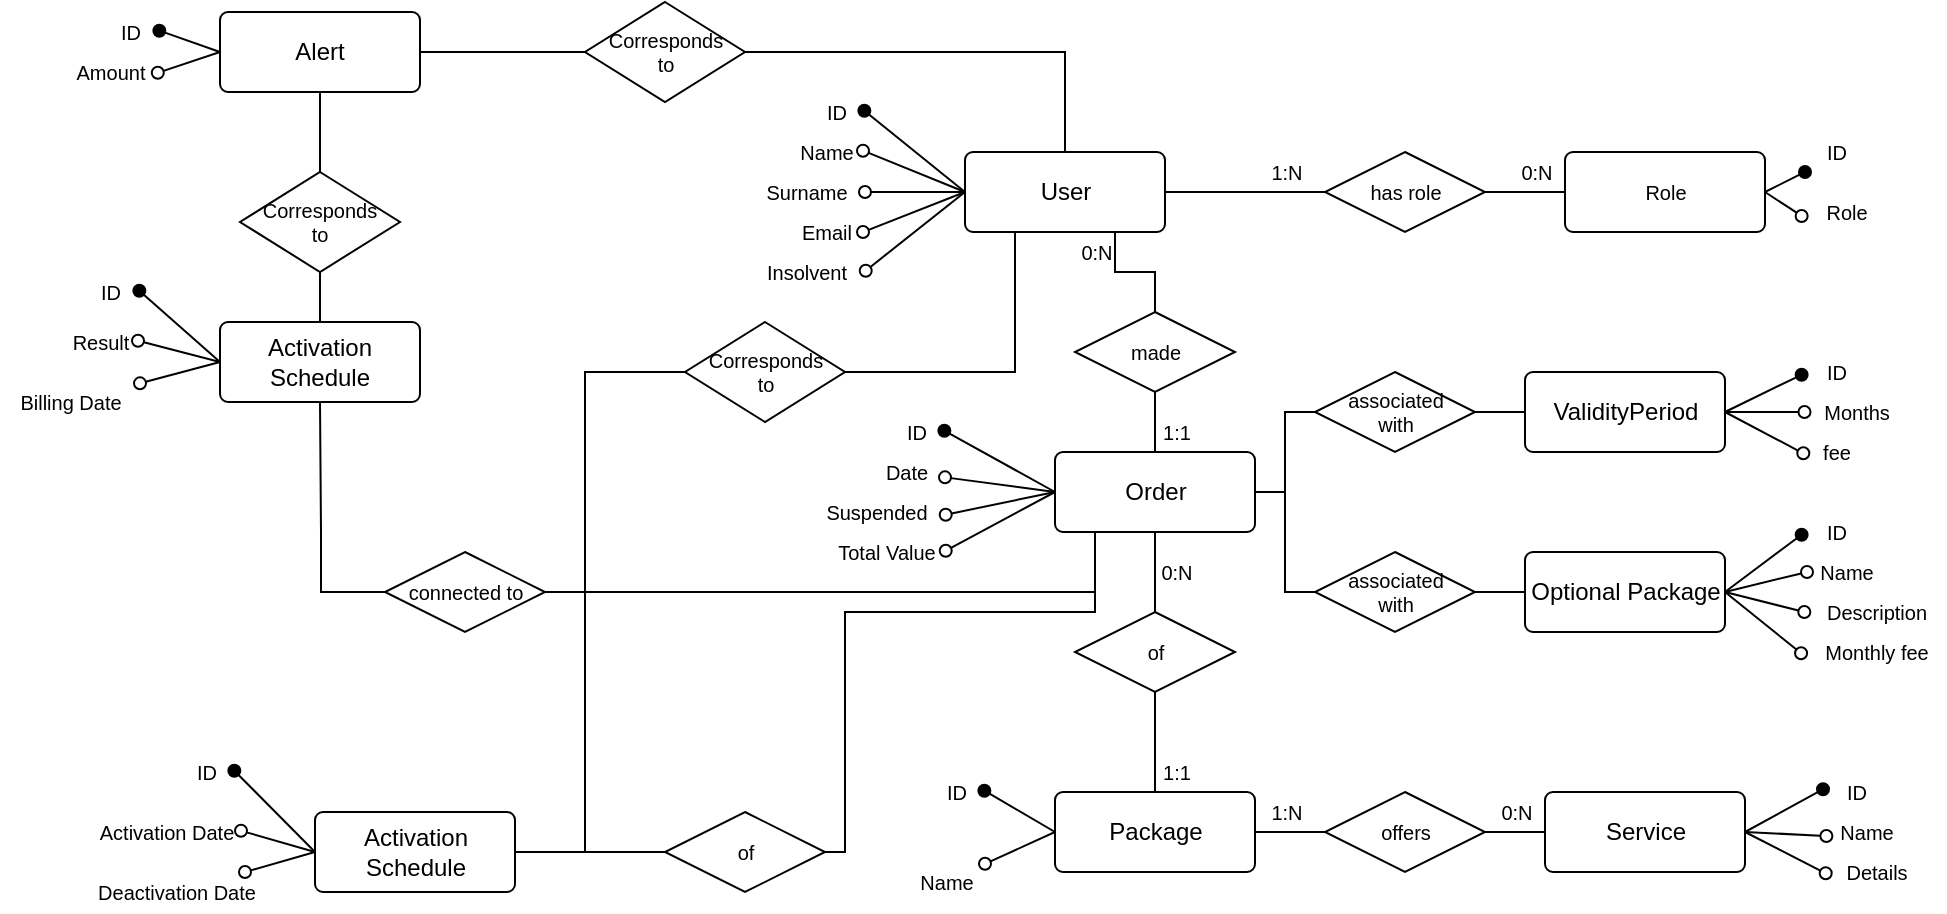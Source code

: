 <mxfile version="16.5.1" type="device"><diagram id="Q2hRgWdSu-kB3PGTrv5J" name="Page-1"><mxGraphModel dx="1106" dy="997" grid="1" gridSize="10" guides="1" tooltips="1" connect="1" arrows="1" fold="1" page="1" pageScale="1" pageWidth="100" pageHeight="100" math="0" shadow="0"><root><mxCell id="0"/><mxCell id="1" parent="0"/><mxCell id="yaVMN9tzCGUllP68RNq7-14" style="rounded=0;orthogonalLoop=1;jettySize=auto;html=1;exitX=0;exitY=0.5;exitDx=0;exitDy=0;endArrow=oval;endFill=1;entryX=0.989;entryY=0.467;entryDx=0;entryDy=0;entryPerimeter=0;" parent="1" source="yaVMN9tzCGUllP68RNq7-13" target="yaVMN9tzCGUllP68RNq7-16" edge="1"><mxGeometry relative="1" as="geometry"><mxPoint x="432.5" y="88" as="targetPoint"/></mxGeometry></mxCell><mxCell id="yaVMN9tzCGUllP68RNq7-15" style="edgeStyle=none;rounded=0;orthogonalLoop=1;jettySize=auto;html=1;exitX=0;exitY=0.5;exitDx=0;exitDy=0;endArrow=oval;endFill=0;entryX=0.975;entryY=0.467;entryDx=0;entryDy=0;entryPerimeter=0;" parent="1" source="yaVMN9tzCGUllP68RNq7-13" target="yaVMN9tzCGUllP68RNq7-18" edge="1"><mxGeometry relative="1" as="geometry"><mxPoint x="432.5" y="108" as="targetPoint"/></mxGeometry></mxCell><mxCell id="yaVMN9tzCGUllP68RNq7-23" style="edgeStyle=none;rounded=0;orthogonalLoop=1;jettySize=auto;html=1;exitX=0;exitY=0.5;exitDx=0;exitDy=0;fontSize=10;endArrow=oval;endFill=0;" parent="1" source="yaVMN9tzCGUllP68RNq7-13" target="yaVMN9tzCGUllP68RNq7-21" edge="1"><mxGeometry relative="1" as="geometry"/></mxCell><mxCell id="yaVMN9tzCGUllP68RNq7-26" style="edgeStyle=none;rounded=0;orthogonalLoop=1;jettySize=auto;html=1;exitX=0;exitY=0.5;exitDx=0;exitDy=0;entryX=0.975;entryY=0.5;entryDx=0;entryDy=0;entryPerimeter=0;fontSize=10;endArrow=oval;endFill=0;" parent="1" source="yaVMN9tzCGUllP68RNq7-13" target="yaVMN9tzCGUllP68RNq7-24" edge="1"><mxGeometry relative="1" as="geometry"/></mxCell><mxCell id="yaVMN9tzCGUllP68RNq7-30" style="edgeStyle=none;rounded=0;orthogonalLoop=1;jettySize=auto;html=1;exitX=0;exitY=0.5;exitDx=0;exitDy=0;entryX=1.006;entryY=0.467;entryDx=0;entryDy=0;entryPerimeter=0;fontSize=10;endArrow=oval;endFill=0;" parent="1" source="yaVMN9tzCGUllP68RNq7-13" target="yaVMN9tzCGUllP68RNq7-27" edge="1"><mxGeometry relative="1" as="geometry"/></mxCell><mxCell id="yaVMN9tzCGUllP68RNq7-13" value="User" style="rounded=1;arcSize=10;whiteSpace=wrap;html=1;align=center;" parent="1" vertex="1"><mxGeometry x="482.5" y="98" width="100" height="40" as="geometry"/></mxCell><mxCell id="yaVMN9tzCGUllP68RNq7-16" value="&lt;font style=&quot;font-size: 10px&quot;&gt;ID&lt;/font&gt;" style="text;html=1;align=center;verticalAlign=middle;resizable=0;points=[];autosize=1;strokeColor=none;fillColor=none;" parent="1" vertex="1"><mxGeometry x="402.5" y="68" width="30" height="20" as="geometry"/></mxCell><mxCell id="yaVMN9tzCGUllP68RNq7-18" value="Name" style="text;html=1;align=center;verticalAlign=middle;resizable=0;points=[];autosize=1;strokeColor=none;fillColor=none;fontSize=10;" parent="1" vertex="1"><mxGeometry x="392.5" y="88" width="40" height="20" as="geometry"/></mxCell><mxCell id="yaVMN9tzCGUllP68RNq7-21" value="Surname" style="text;html=1;align=center;verticalAlign=middle;resizable=0;points=[];autosize=1;strokeColor=none;fillColor=none;fontSize=10;" parent="1" vertex="1"><mxGeometry x="372.5" y="108" width="60" height="20" as="geometry"/></mxCell><mxCell id="yaVMN9tzCGUllP68RNq7-24" value="Email" style="text;html=1;align=center;verticalAlign=middle;resizable=0;points=[];autosize=1;strokeColor=none;fillColor=none;fontSize=10;" parent="1" vertex="1"><mxGeometry x="392.5" y="128" width="40" height="20" as="geometry"/></mxCell><mxCell id="yaVMN9tzCGUllP68RNq7-27" value="Insolvent" style="text;html=1;align=center;verticalAlign=middle;resizable=0;points=[];autosize=1;strokeColor=none;fillColor=none;fontSize=10;" parent="1" vertex="1"><mxGeometry x="372.5" y="148" width="60" height="20" as="geometry"/></mxCell><mxCell id="yaVMN9tzCGUllP68RNq7-37" style="edgeStyle=none;rounded=0;orthogonalLoop=1;jettySize=auto;html=1;exitX=1;exitY=0.5;exitDx=0;exitDy=0;entryX=0;entryY=1;entryDx=0;entryDy=0;entryPerimeter=0;fontSize=10;endArrow=oval;endFill=1;" parent="1" source="yaVMN9tzCGUllP68RNq7-31" target="yaVMN9tzCGUllP68RNq7-35" edge="1"><mxGeometry relative="1" as="geometry"/></mxCell><mxCell id="yaVMN9tzCGUllP68RNq7-38" style="edgeStyle=none;rounded=0;orthogonalLoop=1;jettySize=auto;html=1;exitX=1;exitY=0.5;exitDx=0;exitDy=0;entryX=-0.042;entryY=0.6;entryDx=0;entryDy=0;entryPerimeter=0;fontSize=10;endArrow=oval;endFill=0;" parent="1" source="yaVMN9tzCGUllP68RNq7-31" target="yaVMN9tzCGUllP68RNq7-36" edge="1"><mxGeometry relative="1" as="geometry"/></mxCell><mxCell id="yaVMN9tzCGUllP68RNq7-31" value="Role" style="rounded=1;arcSize=10;whiteSpace=wrap;html=1;align=center;fontSize=10;" parent="1" vertex="1"><mxGeometry x="782.5" y="98" width="100" height="40" as="geometry"/></mxCell><mxCell id="yaVMN9tzCGUllP68RNq7-33" style="edgeStyle=none;rounded=0;orthogonalLoop=1;jettySize=auto;html=1;exitX=0;exitY=0.5;exitDx=0;exitDy=0;entryX=1;entryY=0.5;entryDx=0;entryDy=0;fontSize=10;endArrow=none;endFill=0;" parent="1" source="yaVMN9tzCGUllP68RNq7-32" target="yaVMN9tzCGUllP68RNq7-13" edge="1"><mxGeometry relative="1" as="geometry"/></mxCell><mxCell id="yaVMN9tzCGUllP68RNq7-34" style="edgeStyle=none;rounded=0;orthogonalLoop=1;jettySize=auto;html=1;exitX=1;exitY=0.5;exitDx=0;exitDy=0;entryX=0;entryY=0.5;entryDx=0;entryDy=0;fontSize=10;endArrow=none;endFill=0;" parent="1" source="yaVMN9tzCGUllP68RNq7-32" target="yaVMN9tzCGUllP68RNq7-31" edge="1"><mxGeometry relative="1" as="geometry"/></mxCell><mxCell id="yaVMN9tzCGUllP68RNq7-32" value="has role" style="shape=rhombus;perimeter=rhombusPerimeter;whiteSpace=wrap;html=1;align=center;fontSize=10;" parent="1" vertex="1"><mxGeometry x="662.5" y="98" width="80" height="40" as="geometry"/></mxCell><mxCell id="yaVMN9tzCGUllP68RNq7-35" value="ID" style="text;html=1;align=center;verticalAlign=middle;resizable=0;points=[];autosize=1;strokeColor=none;fillColor=none;fontSize=10;" parent="1" vertex="1"><mxGeometry x="902.5" y="88" width="30" height="20" as="geometry"/></mxCell><mxCell id="yaVMN9tzCGUllP68RNq7-36" value="Role" style="text;html=1;align=center;verticalAlign=middle;resizable=0;points=[];autosize=1;strokeColor=none;fillColor=none;fontSize=10;" parent="1" vertex="1"><mxGeometry x="902.5" y="118" width="40" height="20" as="geometry"/></mxCell><mxCell id="yaVMN9tzCGUllP68RNq7-40" style="rounded=0;orthogonalLoop=1;jettySize=auto;html=1;exitX=0;exitY=0.5;exitDx=0;exitDy=0;endArrow=oval;endFill=1;entryX=0.989;entryY=0.467;entryDx=0;entryDy=0;entryPerimeter=0;" parent="1" source="yaVMN9tzCGUllP68RNq7-45" target="yaVMN9tzCGUllP68RNq7-46" edge="1"><mxGeometry relative="1" as="geometry"><mxPoint x="472.5" y="258" as="targetPoint"/></mxGeometry></mxCell><mxCell id="yaVMN9tzCGUllP68RNq7-42" style="edgeStyle=none;rounded=0;orthogonalLoop=1;jettySize=auto;html=1;exitX=0;exitY=0.5;exitDx=0;exitDy=0;fontSize=10;endArrow=oval;endFill=0;" parent="1" source="yaVMN9tzCGUllP68RNq7-45" target="yaVMN9tzCGUllP68RNq7-48" edge="1"><mxGeometry relative="1" as="geometry"/></mxCell><mxCell id="yaVMN9tzCGUllP68RNq7-43" style="edgeStyle=none;rounded=0;orthogonalLoop=1;jettySize=auto;html=1;exitX=0;exitY=0.5;exitDx=0;exitDy=0;entryX=1.005;entryY=0.567;entryDx=0;entryDy=0;entryPerimeter=0;fontSize=10;endArrow=oval;endFill=0;" parent="1" source="yaVMN9tzCGUllP68RNq7-45" target="yaVMN9tzCGUllP68RNq7-49" edge="1"><mxGeometry relative="1" as="geometry"/></mxCell><mxCell id="yaVMN9tzCGUllP68RNq7-44" style="edgeStyle=none;rounded=0;orthogonalLoop=1;jettySize=auto;html=1;exitX=0;exitY=0.5;exitDx=0;exitDy=0;entryX=1.006;entryY=0.467;entryDx=0;entryDy=0;entryPerimeter=0;fontSize=10;endArrow=oval;endFill=0;" parent="1" source="yaVMN9tzCGUllP68RNq7-45" target="yaVMN9tzCGUllP68RNq7-50" edge="1"><mxGeometry relative="1" as="geometry"/></mxCell><mxCell id="yaVMN9tzCGUllP68RNq7-118" style="edgeStyle=orthogonalEdgeStyle;rounded=0;orthogonalLoop=1;jettySize=auto;html=1;exitX=1;exitY=0.5;exitDx=0;exitDy=0;entryX=0;entryY=0.5;entryDx=0;entryDy=0;fontSize=10;endArrow=none;endFill=0;" parent="1" source="yaVMN9tzCGUllP68RNq7-45" target="yaVMN9tzCGUllP68RNq7-113" edge="1"><mxGeometry relative="1" as="geometry"><Array as="points"><mxPoint x="642.5" y="268"/><mxPoint x="642.5" y="318"/></Array></mxGeometry></mxCell><mxCell id="yaVMN9tzCGUllP68RNq7-45" value="Order" style="rounded=1;arcSize=10;whiteSpace=wrap;html=1;align=center;" parent="1" vertex="1"><mxGeometry x="527.5" y="248" width="100" height="40" as="geometry"/></mxCell><mxCell id="yaVMN9tzCGUllP68RNq7-46" value="&lt;font style=&quot;font-size: 10px&quot;&gt;ID&lt;/font&gt;" style="text;html=1;align=center;verticalAlign=middle;resizable=0;points=[];autosize=1;strokeColor=none;fillColor=none;" parent="1" vertex="1"><mxGeometry x="442.5" y="228" width="30" height="20" as="geometry"/></mxCell><mxCell id="yaVMN9tzCGUllP68RNq7-48" value="Date" style="text;html=1;align=center;verticalAlign=middle;resizable=0;points=[];autosize=1;strokeColor=none;fillColor=none;fontSize=10;" parent="1" vertex="1"><mxGeometry x="432.5" y="248" width="40" height="20" as="geometry"/></mxCell><mxCell id="yaVMN9tzCGUllP68RNq7-49" value="Suspended" style="text;html=1;align=center;verticalAlign=middle;resizable=0;points=[];autosize=1;strokeColor=none;fillColor=none;fontSize=10;" parent="1" vertex="1"><mxGeometry x="402.5" y="268" width="70" height="20" as="geometry"/></mxCell><mxCell id="yaVMN9tzCGUllP68RNq7-50" value="Total Value" style="text;html=1;align=center;verticalAlign=middle;resizable=0;points=[];autosize=1;strokeColor=none;fillColor=none;fontSize=10;" parent="1" vertex="1"><mxGeometry x="412.5" y="288" width="60" height="20" as="geometry"/></mxCell><mxCell id="yaVMN9tzCGUllP68RNq7-54" style="edgeStyle=orthogonalEdgeStyle;rounded=0;orthogonalLoop=1;jettySize=auto;html=1;exitX=0.5;exitY=0;exitDx=0;exitDy=0;entryX=0.75;entryY=1;entryDx=0;entryDy=0;fontSize=10;endArrow=none;endFill=0;" parent="1" source="yaVMN9tzCGUllP68RNq7-53" target="yaVMN9tzCGUllP68RNq7-13" edge="1"><mxGeometry relative="1" as="geometry"/></mxCell><mxCell id="yaVMN9tzCGUllP68RNq7-55" style="edgeStyle=none;rounded=0;orthogonalLoop=1;jettySize=auto;html=1;exitX=0.5;exitY=1;exitDx=0;exitDy=0;entryX=0.5;entryY=0;entryDx=0;entryDy=0;fontSize=10;endArrow=none;endFill=0;" parent="1" source="yaVMN9tzCGUllP68RNq7-53" target="yaVMN9tzCGUllP68RNq7-45" edge="1"><mxGeometry relative="1" as="geometry"/></mxCell><mxCell id="yaVMN9tzCGUllP68RNq7-53" value="made" style="shape=rhombus;perimeter=rhombusPerimeter;whiteSpace=wrap;html=1;align=center;fontSize=10;" parent="1" vertex="1"><mxGeometry x="537.5" y="178" width="80" height="40" as="geometry"/></mxCell><mxCell id="yaVMN9tzCGUllP68RNq7-56" value="0:N" style="text;html=1;align=center;verticalAlign=middle;resizable=0;points=[];autosize=1;strokeColor=none;fillColor=none;fontSize=10;" parent="1" vertex="1"><mxGeometry x="532.5" y="138" width="30" height="20" as="geometry"/></mxCell><mxCell id="yaVMN9tzCGUllP68RNq7-57" value="1:1" style="text;html=1;align=center;verticalAlign=middle;resizable=0;points=[];autosize=1;strokeColor=none;fillColor=none;fontSize=10;" parent="1" vertex="1"><mxGeometry x="572.5" y="228" width="30" height="20" as="geometry"/></mxCell><mxCell id="yaVMN9tzCGUllP68RNq7-58" value="1:N" style="text;html=1;align=center;verticalAlign=middle;resizable=0;points=[];autosize=1;strokeColor=none;fillColor=none;fontSize=10;" parent="1" vertex="1"><mxGeometry x="627.5" y="98" width="30" height="20" as="geometry"/></mxCell><mxCell id="yaVMN9tzCGUllP68RNq7-59" value="0:N" style="text;html=1;align=center;verticalAlign=middle;resizable=0;points=[];autosize=1;strokeColor=none;fillColor=none;fontSize=10;" parent="1" vertex="1"><mxGeometry x="752.5" y="98" width="30" height="20" as="geometry"/></mxCell><mxCell id="yaVMN9tzCGUllP68RNq7-60" style="rounded=0;orthogonalLoop=1;jettySize=auto;html=1;exitX=0;exitY=0.5;exitDx=0;exitDy=0;endArrow=oval;endFill=1;entryX=0.989;entryY=0.467;entryDx=0;entryDy=0;entryPerimeter=0;" parent="1" source="yaVMN9tzCGUllP68RNq7-64" target="yaVMN9tzCGUllP68RNq7-65" edge="1"><mxGeometry relative="1" as="geometry"><mxPoint x="472.5" y="378" as="targetPoint"/></mxGeometry></mxCell><mxCell id="yaVMN9tzCGUllP68RNq7-61" style="edgeStyle=none;rounded=0;orthogonalLoop=1;jettySize=auto;html=1;exitX=0;exitY=0.5;exitDx=0;exitDy=0;fontSize=10;endArrow=oval;endFill=0;" parent="1" source="yaVMN9tzCGUllP68RNq7-64" target="yaVMN9tzCGUllP68RNq7-66" edge="1"><mxGeometry relative="1" as="geometry"/></mxCell><mxCell id="yaVMN9tzCGUllP68RNq7-64" value="Package" style="rounded=1;arcSize=10;whiteSpace=wrap;html=1;align=center;" parent="1" vertex="1"><mxGeometry x="527.5" y="418" width="100" height="40" as="geometry"/></mxCell><mxCell id="yaVMN9tzCGUllP68RNq7-65" value="&lt;font style=&quot;font-size: 10px&quot;&gt;ID&lt;/font&gt;" style="text;html=1;align=center;verticalAlign=middle;resizable=0;points=[];autosize=1;strokeColor=none;fillColor=none;" parent="1" vertex="1"><mxGeometry x="462.5" y="408" width="30" height="20" as="geometry"/></mxCell><mxCell id="yaVMN9tzCGUllP68RNq7-66" value="Name" style="text;html=1;align=center;verticalAlign=middle;resizable=0;points=[];autosize=1;strokeColor=none;fillColor=none;fontSize=10;" parent="1" vertex="1"><mxGeometry x="452.5" y="453" width="40" height="20" as="geometry"/></mxCell><mxCell id="yaVMN9tzCGUllP68RNq7-69" value="1:1" style="text;html=1;align=center;verticalAlign=middle;resizable=0;points=[];autosize=1;strokeColor=none;fillColor=none;fontSize=10;" parent="1" vertex="1"><mxGeometry x="572.5" y="398" width="30" height="20" as="geometry"/></mxCell><mxCell id="yaVMN9tzCGUllP68RNq7-71" style="edgeStyle=none;rounded=0;orthogonalLoop=1;jettySize=auto;html=1;exitX=0.5;exitY=1;exitDx=0;exitDy=0;entryX=0.5;entryY=0;entryDx=0;entryDy=0;fontSize=10;endArrow=none;endFill=0;" parent="1" source="yaVMN9tzCGUllP68RNq7-70" target="yaVMN9tzCGUllP68RNq7-64" edge="1"><mxGeometry relative="1" as="geometry"/></mxCell><mxCell id="yaVMN9tzCGUllP68RNq7-72" style="edgeStyle=none;rounded=0;orthogonalLoop=1;jettySize=auto;html=1;exitX=0.5;exitY=0;exitDx=0;exitDy=0;entryX=0.5;entryY=1;entryDx=0;entryDy=0;fontSize=10;endArrow=none;endFill=0;" parent="1" source="yaVMN9tzCGUllP68RNq7-70" target="yaVMN9tzCGUllP68RNq7-45" edge="1"><mxGeometry relative="1" as="geometry"/></mxCell><mxCell id="yaVMN9tzCGUllP68RNq7-70" value="of" style="shape=rhombus;perimeter=rhombusPerimeter;whiteSpace=wrap;html=1;align=center;fontSize=10;" parent="1" vertex="1"><mxGeometry x="537.5" y="328" width="80" height="40" as="geometry"/></mxCell><mxCell id="yaVMN9tzCGUllP68RNq7-73" value="0:N" style="text;html=1;align=center;verticalAlign=middle;resizable=0;points=[];autosize=1;strokeColor=none;fillColor=none;fontSize=10;" parent="1" vertex="1"><mxGeometry x="572.5" y="298" width="30" height="20" as="geometry"/></mxCell><mxCell id="yaVMN9tzCGUllP68RNq7-84" style="edgeStyle=none;rounded=0;orthogonalLoop=1;jettySize=auto;html=1;exitX=1;exitY=0.5;exitDx=0;exitDy=0;entryX=-0.033;entryY=0.433;entryDx=0;entryDy=0;entryPerimeter=0;fontSize=10;endArrow=oval;endFill=1;" parent="1" source="yaVMN9tzCGUllP68RNq7-76" target="yaVMN9tzCGUllP68RNq7-77" edge="1"><mxGeometry relative="1" as="geometry"/></mxCell><mxCell id="yaVMN9tzCGUllP68RNq7-85" style="edgeStyle=none;rounded=0;orthogonalLoop=1;jettySize=auto;html=1;exitX=1;exitY=0.5;exitDx=0;exitDy=0;entryX=0.017;entryY=0.6;entryDx=0;entryDy=0;entryPerimeter=0;fontSize=10;endArrow=oval;endFill=0;" parent="1" source="yaVMN9tzCGUllP68RNq7-76" target="yaVMN9tzCGUllP68RNq7-78" edge="1"><mxGeometry relative="1" as="geometry"/></mxCell><mxCell id="yaVMN9tzCGUllP68RNq7-121" style="rounded=0;orthogonalLoop=1;jettySize=auto;html=1;exitX=1;exitY=0.5;exitDx=0;exitDy=0;fontSize=10;endArrow=oval;endFill=0;entryX=0.007;entryY=0.533;entryDx=0;entryDy=0;entryPerimeter=0;" parent="1" source="yaVMN9tzCGUllP68RNq7-76" target="yaVMN9tzCGUllP68RNq7-120" edge="1"><mxGeometry relative="1" as="geometry"><mxPoint x="912.5" y="478" as="targetPoint"/></mxGeometry></mxCell><mxCell id="yaVMN9tzCGUllP68RNq7-76" value="Service" style="rounded=1;arcSize=10;whiteSpace=wrap;html=1;align=center;" parent="1" vertex="1"><mxGeometry x="772.5" y="418" width="100" height="40" as="geometry"/></mxCell><mxCell id="yaVMN9tzCGUllP68RNq7-77" value="&lt;font style=&quot;font-size: 10px&quot;&gt;ID&lt;/font&gt;" style="text;html=1;align=center;verticalAlign=middle;resizable=0;points=[];autosize=1;strokeColor=none;fillColor=none;" parent="1" vertex="1"><mxGeometry x="912.5" y="408" width="30" height="20" as="geometry"/></mxCell><mxCell id="yaVMN9tzCGUllP68RNq7-78" value="Name" style="text;html=1;align=center;verticalAlign=middle;resizable=0;points=[];autosize=1;strokeColor=none;fillColor=none;fontSize=10;" parent="1" vertex="1"><mxGeometry x="912.5" y="428" width="40" height="20" as="geometry"/></mxCell><mxCell id="yaVMN9tzCGUllP68RNq7-80" style="edgeStyle=none;rounded=0;orthogonalLoop=1;jettySize=auto;html=1;exitX=0;exitY=0.5;exitDx=0;exitDy=0;entryX=1;entryY=0.5;entryDx=0;entryDy=0;fontSize=10;endArrow=none;endFill=0;" parent="1" source="yaVMN9tzCGUllP68RNq7-79" target="yaVMN9tzCGUllP68RNq7-64" edge="1"><mxGeometry relative="1" as="geometry"/></mxCell><mxCell id="yaVMN9tzCGUllP68RNq7-81" style="edgeStyle=none;rounded=0;orthogonalLoop=1;jettySize=auto;html=1;exitX=1;exitY=0.5;exitDx=0;exitDy=0;entryX=0;entryY=0.5;entryDx=0;entryDy=0;fontSize=10;endArrow=none;endFill=0;" parent="1" source="yaVMN9tzCGUllP68RNq7-79" target="yaVMN9tzCGUllP68RNq7-76" edge="1"><mxGeometry relative="1" as="geometry"/></mxCell><mxCell id="yaVMN9tzCGUllP68RNq7-79" value="offers" style="shape=rhombus;perimeter=rhombusPerimeter;whiteSpace=wrap;html=1;align=center;fontSize=10;" parent="1" vertex="1"><mxGeometry x="662.5" y="418" width="80" height="40" as="geometry"/></mxCell><mxCell id="yaVMN9tzCGUllP68RNq7-82" value="1:N" style="text;html=1;align=center;verticalAlign=middle;resizable=0;points=[];autosize=1;strokeColor=none;fillColor=none;fontSize=10;" parent="1" vertex="1"><mxGeometry x="627.5" y="418" width="30" height="20" as="geometry"/></mxCell><mxCell id="yaVMN9tzCGUllP68RNq7-83" value="0:N" style="text;html=1;align=center;verticalAlign=middle;resizable=0;points=[];autosize=1;strokeColor=none;fillColor=none;fontSize=10;" parent="1" vertex="1"><mxGeometry x="742.5" y="418" width="30" height="20" as="geometry"/></mxCell><mxCell id="yaVMN9tzCGUllP68RNq7-99" style="edgeStyle=none;rounded=0;orthogonalLoop=1;jettySize=auto;html=1;exitX=1;exitY=0.5;exitDx=0;exitDy=0;entryX=-0.056;entryY=0.567;entryDx=0;entryDy=0;entryPerimeter=0;fontSize=10;endArrow=oval;endFill=1;" parent="1" source="yaVMN9tzCGUllP68RNq7-90" target="yaVMN9tzCGUllP68RNq7-91" edge="1"><mxGeometry relative="1" as="geometry"/></mxCell><mxCell id="yaVMN9tzCGUllP68RNq7-100" style="edgeStyle=none;rounded=0;orthogonalLoop=1;jettySize=auto;html=1;exitX=1;exitY=0.5;exitDx=0;exitDy=0;entryX=0.025;entryY=0.5;entryDx=0;entryDy=0;entryPerimeter=0;fontSize=10;endArrow=oval;endFill=0;" parent="1" source="yaVMN9tzCGUllP68RNq7-90" target="yaVMN9tzCGUllP68RNq7-92" edge="1"><mxGeometry relative="1" as="geometry"/></mxCell><mxCell id="yaVMN9tzCGUllP68RNq7-101" style="edgeStyle=none;rounded=0;orthogonalLoop=1;jettySize=auto;html=1;exitX=1;exitY=0.5;exitDx=0;exitDy=0;entryX=-0.005;entryY=0.5;entryDx=0;entryDy=0;entryPerimeter=0;fontSize=10;endArrow=oval;endFill=0;" parent="1" source="yaVMN9tzCGUllP68RNq7-90" target="yaVMN9tzCGUllP68RNq7-93" edge="1"><mxGeometry relative="1" as="geometry"/></mxCell><mxCell id="yaVMN9tzCGUllP68RNq7-102" style="edgeStyle=none;rounded=0;orthogonalLoop=1;jettySize=auto;html=1;exitX=1;exitY=0.5;exitDx=0;exitDy=0;entryX=-0.028;entryY=0.533;entryDx=0;entryDy=0;entryPerimeter=0;fontSize=10;endArrow=oval;endFill=0;" parent="1" source="yaVMN9tzCGUllP68RNq7-90" target="yaVMN9tzCGUllP68RNq7-94" edge="1"><mxGeometry relative="1" as="geometry"/></mxCell><mxCell id="yaVMN9tzCGUllP68RNq7-90" value="Optional Package" style="rounded=1;arcSize=10;whiteSpace=wrap;html=1;align=center;" parent="1" vertex="1"><mxGeometry x="762.5" y="298" width="100" height="40" as="geometry"/></mxCell><mxCell id="yaVMN9tzCGUllP68RNq7-91" value="&lt;font style=&quot;font-size: 10px&quot;&gt;ID&lt;/font&gt;" style="text;html=1;align=center;verticalAlign=middle;resizable=0;points=[];autosize=1;strokeColor=none;fillColor=none;" parent="1" vertex="1"><mxGeometry x="902.5" y="278" width="30" height="20" as="geometry"/></mxCell><mxCell id="yaVMN9tzCGUllP68RNq7-92" value="Name" style="text;html=1;align=center;verticalAlign=middle;resizable=0;points=[];autosize=1;strokeColor=none;fillColor=none;fontSize=10;" parent="1" vertex="1"><mxGeometry x="902.5" y="298" width="40" height="20" as="geometry"/></mxCell><mxCell id="yaVMN9tzCGUllP68RNq7-93" value="Description" style="text;html=1;align=center;verticalAlign=middle;resizable=0;points=[];autosize=1;strokeColor=none;fillColor=none;fontSize=10;" parent="1" vertex="1"><mxGeometry x="902.5" y="318" width="70" height="20" as="geometry"/></mxCell><mxCell id="yaVMN9tzCGUllP68RNq7-94" value="Monthly fee" style="text;html=1;align=center;verticalAlign=middle;resizable=0;points=[];autosize=1;strokeColor=none;fillColor=none;fontSize=10;" parent="1" vertex="1"><mxGeometry x="902.5" y="338" width="70" height="20" as="geometry"/></mxCell><mxCell id="yaVMN9tzCGUllP68RNq7-103" style="edgeStyle=none;rounded=0;orthogonalLoop=1;jettySize=auto;html=1;exitX=1;exitY=0.5;exitDx=0;exitDy=0;entryX=-0.056;entryY=0.567;entryDx=0;entryDy=0;entryPerimeter=0;fontSize=10;endArrow=oval;endFill=1;" parent="1" source="yaVMN9tzCGUllP68RNq7-107" target="yaVMN9tzCGUllP68RNq7-108" edge="1"><mxGeometry relative="1" as="geometry"/></mxCell><mxCell id="yaVMN9tzCGUllP68RNq7-105" style="edgeStyle=none;rounded=0;orthogonalLoop=1;jettySize=auto;html=1;exitX=1;exitY=0.5;exitDx=0;exitDy=0;entryX=-0.005;entryY=0.5;entryDx=0;entryDy=0;entryPerimeter=0;fontSize=10;endArrow=oval;endFill=0;" parent="1" source="yaVMN9tzCGUllP68RNq7-107" target="yaVMN9tzCGUllP68RNq7-110" edge="1"><mxGeometry relative="1" as="geometry"/></mxCell><mxCell id="yaVMN9tzCGUllP68RNq7-106" style="edgeStyle=none;rounded=0;orthogonalLoop=1;jettySize=auto;html=1;exitX=1;exitY=0.5;exitDx=0;exitDy=0;entryX=-0.028;entryY=0.533;entryDx=0;entryDy=0;entryPerimeter=0;fontSize=10;endArrow=oval;endFill=0;" parent="1" source="yaVMN9tzCGUllP68RNq7-107" target="yaVMN9tzCGUllP68RNq7-111" edge="1"><mxGeometry relative="1" as="geometry"/></mxCell><mxCell id="yaVMN9tzCGUllP68RNq7-107" value="ValidityPeriod" style="rounded=1;arcSize=10;whiteSpace=wrap;html=1;align=center;" parent="1" vertex="1"><mxGeometry x="762.5" y="208" width="100" height="40" as="geometry"/></mxCell><mxCell id="yaVMN9tzCGUllP68RNq7-108" value="&lt;font style=&quot;font-size: 10px&quot;&gt;ID&lt;/font&gt;" style="text;html=1;align=center;verticalAlign=middle;resizable=0;points=[];autosize=1;strokeColor=none;fillColor=none;" parent="1" vertex="1"><mxGeometry x="902.5" y="198" width="30" height="20" as="geometry"/></mxCell><mxCell id="yaVMN9tzCGUllP68RNq7-110" value="Months" style="text;html=1;align=center;verticalAlign=middle;resizable=0;points=[];autosize=1;strokeColor=none;fillColor=none;fontSize=10;" parent="1" vertex="1"><mxGeometry x="902.5" y="218" width="50" height="20" as="geometry"/></mxCell><mxCell id="yaVMN9tzCGUllP68RNq7-111" value="fee" style="text;html=1;align=center;verticalAlign=middle;resizable=0;points=[];autosize=1;strokeColor=none;fillColor=none;fontSize=10;" parent="1" vertex="1"><mxGeometry x="902.5" y="238" width="30" height="20" as="geometry"/></mxCell><mxCell id="yaVMN9tzCGUllP68RNq7-119" style="edgeStyle=orthogonalEdgeStyle;rounded=0;orthogonalLoop=1;jettySize=auto;html=1;exitX=1;exitY=0.5;exitDx=0;exitDy=0;entryX=0;entryY=0.5;entryDx=0;entryDy=0;fontSize=10;endArrow=none;endFill=0;" parent="1" source="yaVMN9tzCGUllP68RNq7-113" target="yaVMN9tzCGUllP68RNq7-90" edge="1"><mxGeometry relative="1" as="geometry"/></mxCell><mxCell id="yaVMN9tzCGUllP68RNq7-113" value="associated&lt;br&gt;with" style="shape=rhombus;perimeter=rhombusPerimeter;whiteSpace=wrap;html=1;align=center;fontSize=10;" parent="1" vertex="1"><mxGeometry x="657.5" y="298" width="80" height="40" as="geometry"/></mxCell><mxCell id="yaVMN9tzCGUllP68RNq7-115" style="edgeStyle=none;rounded=0;orthogonalLoop=1;jettySize=auto;html=1;exitX=1;exitY=0.5;exitDx=0;exitDy=0;entryX=0;entryY=0.5;entryDx=0;entryDy=0;fontSize=10;endArrow=none;endFill=0;" parent="1" source="yaVMN9tzCGUllP68RNq7-114" target="yaVMN9tzCGUllP68RNq7-107" edge="1"><mxGeometry relative="1" as="geometry"/></mxCell><mxCell id="yaVMN9tzCGUllP68RNq7-117" style="edgeStyle=orthogonalEdgeStyle;rounded=0;orthogonalLoop=1;jettySize=auto;html=1;exitX=0;exitY=0.5;exitDx=0;exitDy=0;entryX=1;entryY=0.5;entryDx=0;entryDy=0;fontSize=10;endArrow=none;endFill=0;" parent="1" source="yaVMN9tzCGUllP68RNq7-114" target="yaVMN9tzCGUllP68RNq7-45" edge="1"><mxGeometry relative="1" as="geometry"><Array as="points"><mxPoint x="642.5" y="228"/><mxPoint x="642.5" y="268"/></Array></mxGeometry></mxCell><mxCell id="yaVMN9tzCGUllP68RNq7-114" value="associated&lt;br&gt;with" style="shape=rhombus;perimeter=rhombusPerimeter;whiteSpace=wrap;html=1;align=center;fontSize=10;" parent="1" vertex="1"><mxGeometry x="657.5" y="208" width="80" height="40" as="geometry"/></mxCell><mxCell id="yaVMN9tzCGUllP68RNq7-120" value="Details" style="text;html=1;align=center;verticalAlign=middle;resizable=0;points=[];autosize=1;strokeColor=none;fillColor=none;fontSize=10;" parent="1" vertex="1"><mxGeometry x="912.5" y="448" width="50" height="20" as="geometry"/></mxCell><mxCell id="yaVMN9tzCGUllP68RNq7-122" style="rounded=0;orthogonalLoop=1;jettySize=auto;html=1;exitX=0;exitY=0.5;exitDx=0;exitDy=0;endArrow=oval;endFill=1;entryX=0.989;entryY=0.467;entryDx=0;entryDy=0;entryPerimeter=0;" parent="1" source="yaVMN9tzCGUllP68RNq7-127" target="yaVMN9tzCGUllP68RNq7-128" edge="1"><mxGeometry relative="1" as="geometry"><mxPoint x="127.5" y="338" as="targetPoint"/></mxGeometry></mxCell><mxCell id="yaVMN9tzCGUllP68RNq7-123" style="edgeStyle=none;rounded=0;orthogonalLoop=1;jettySize=auto;html=1;exitX=0;exitY=0.5;exitDx=0;exitDy=0;endArrow=oval;endFill=0;entryX=0.975;entryY=0.467;entryDx=0;entryDy=0;entryPerimeter=0;" parent="1" source="yaVMN9tzCGUllP68RNq7-127" target="yaVMN9tzCGUllP68RNq7-129" edge="1"><mxGeometry relative="1" as="geometry"><mxPoint x="127.5" y="358" as="targetPoint"/></mxGeometry></mxCell><mxCell id="yaVMN9tzCGUllP68RNq7-124" style="edgeStyle=none;rounded=0;orthogonalLoop=1;jettySize=auto;html=1;exitX=0;exitY=0.5;exitDx=0;exitDy=0;fontSize=10;endArrow=oval;endFill=0;" parent="1" source="yaVMN9tzCGUllP68RNq7-127" target="yaVMN9tzCGUllP68RNq7-130" edge="1"><mxGeometry relative="1" as="geometry"/></mxCell><mxCell id="yaVMN9tzCGUllP68RNq7-141" style="edgeStyle=orthogonalEdgeStyle;rounded=0;orthogonalLoop=1;jettySize=auto;html=1;exitX=1;exitY=0.5;exitDx=0;exitDy=0;entryX=0;entryY=0.5;entryDx=0;entryDy=0;fontSize=10;endArrow=none;endFill=0;" parent="1" source="yaVMN9tzCGUllP68RNq7-127" target="yaVMN9tzCGUllP68RNq7-140" edge="1"><mxGeometry relative="1" as="geometry"><Array as="points"><mxPoint x="292.5" y="448"/><mxPoint x="292.5" y="208"/></Array></mxGeometry></mxCell><mxCell id="yaVMN9tzCGUllP68RNq7-127" value="Activation Schedule" style="rounded=1;arcSize=10;whiteSpace=wrap;html=1;align=center;" parent="1" vertex="1"><mxGeometry x="157.5" y="428" width="100" height="40" as="geometry"/></mxCell><mxCell id="yaVMN9tzCGUllP68RNq7-128" value="&lt;font style=&quot;font-size: 10px&quot;&gt;ID&lt;/font&gt;" style="text;html=1;align=center;verticalAlign=middle;resizable=0;points=[];autosize=1;strokeColor=none;fillColor=none;" parent="1" vertex="1"><mxGeometry x="87.5" y="398" width="30" height="20" as="geometry"/></mxCell><mxCell id="yaVMN9tzCGUllP68RNq7-129" value="Activation Date" style="text;html=1;align=center;verticalAlign=middle;resizable=0;points=[];autosize=1;strokeColor=none;fillColor=none;fontSize=10;" parent="1" vertex="1"><mxGeometry x="42.5" y="428" width="80" height="20" as="geometry"/></mxCell><mxCell id="yaVMN9tzCGUllP68RNq7-130" value="Deactivation Date" style="text;html=1;align=center;verticalAlign=middle;resizable=0;points=[];autosize=1;strokeColor=none;fillColor=none;fontSize=10;" parent="1" vertex="1"><mxGeometry x="42.5" y="458" width="90" height="20" as="geometry"/></mxCell><mxCell id="yaVMN9tzCGUllP68RNq7-138" style="edgeStyle=orthogonalEdgeStyle;rounded=0;orthogonalLoop=1;jettySize=auto;html=1;exitX=0;exitY=0.5;exitDx=0;exitDy=0;entryX=1;entryY=0.5;entryDx=0;entryDy=0;fontSize=10;endArrow=none;endFill=0;" parent="1" source="yaVMN9tzCGUllP68RNq7-137" target="yaVMN9tzCGUllP68RNq7-127" edge="1"><mxGeometry relative="1" as="geometry"/></mxCell><mxCell id="yaVMN9tzCGUllP68RNq7-139" style="edgeStyle=orthogonalEdgeStyle;rounded=0;orthogonalLoop=1;jettySize=auto;html=1;exitX=1;exitY=0.5;exitDx=0;exitDy=0;entryX=0.25;entryY=1;entryDx=0;entryDy=0;fontSize=10;endArrow=none;endFill=0;" parent="1" source="yaVMN9tzCGUllP68RNq7-137" target="yaVMN9tzCGUllP68RNq7-45" edge="1"><mxGeometry relative="1" as="geometry"><Array as="points"><mxPoint x="422.5" y="448"/><mxPoint x="422.5" y="328"/><mxPoint x="547.5" y="328"/></Array></mxGeometry></mxCell><mxCell id="yaVMN9tzCGUllP68RNq7-137" value="of" style="shape=rhombus;perimeter=rhombusPerimeter;whiteSpace=wrap;html=1;align=center;fontSize=10;" parent="1" vertex="1"><mxGeometry x="332.5" y="428" width="80" height="40" as="geometry"/></mxCell><mxCell id="yaVMN9tzCGUllP68RNq7-142" style="edgeStyle=orthogonalEdgeStyle;rounded=0;orthogonalLoop=1;jettySize=auto;html=1;exitX=1;exitY=0.5;exitDx=0;exitDy=0;entryX=0.25;entryY=1;entryDx=0;entryDy=0;fontSize=10;endArrow=none;endFill=0;" parent="1" source="yaVMN9tzCGUllP68RNq7-140" target="yaVMN9tzCGUllP68RNq7-13" edge="1"><mxGeometry relative="1" as="geometry"><Array as="points"><mxPoint x="507.5" y="208"/></Array></mxGeometry></mxCell><mxCell id="yaVMN9tzCGUllP68RNq7-140" value="Corresponds &lt;br&gt;to" style="shape=rhombus;perimeter=rhombusPerimeter;whiteSpace=wrap;html=1;align=center;fontSize=10;" parent="1" vertex="1"><mxGeometry x="342.5" y="183" width="80" height="50" as="geometry"/></mxCell><mxCell id="yaVMN9tzCGUllP68RNq7-145" style="rounded=0;orthogonalLoop=1;jettySize=auto;html=1;exitX=0;exitY=0.5;exitDx=0;exitDy=0;endArrow=oval;endFill=1;entryX=0.989;entryY=0.467;entryDx=0;entryDy=0;entryPerimeter=0;" parent="1" source="yaVMN9tzCGUllP68RNq7-148" target="yaVMN9tzCGUllP68RNq7-149" edge="1"><mxGeometry relative="1" as="geometry"><mxPoint x="92.5" y="53" as="targetPoint"/></mxGeometry></mxCell><mxCell id="yaVMN9tzCGUllP68RNq7-146" style="edgeStyle=none;rounded=0;orthogonalLoop=1;jettySize=auto;html=1;exitX=0;exitY=0.5;exitDx=0;exitDy=0;endArrow=oval;endFill=0;entryX=0.978;entryY=0.52;entryDx=0;entryDy=0;entryPerimeter=0;" parent="1" source="yaVMN9tzCGUllP68RNq7-148" target="yaVMN9tzCGUllP68RNq7-150" edge="1"><mxGeometry relative="1" as="geometry"><mxPoint x="91.25" y="82.34" as="targetPoint"/></mxGeometry></mxCell><mxCell id="yaVMN9tzCGUllP68RNq7-154" style="edgeStyle=orthogonalEdgeStyle;rounded=0;orthogonalLoop=1;jettySize=auto;html=1;exitX=1;exitY=0.5;exitDx=0;exitDy=0;entryX=0;entryY=0.5;entryDx=0;entryDy=0;fontSize=10;endArrow=none;endFill=0;" parent="1" source="yaVMN9tzCGUllP68RNq7-148" target="yaVMN9tzCGUllP68RNq7-153" edge="1"><mxGeometry relative="1" as="geometry"><Array as="points"><mxPoint x="210.5" y="48"/></Array></mxGeometry></mxCell><mxCell id="yaVMN9tzCGUllP68RNq7-148" value="Alert" style="rounded=1;arcSize=10;whiteSpace=wrap;html=1;align=center;" parent="1" vertex="1"><mxGeometry x="110" y="28" width="100" height="40" as="geometry"/></mxCell><mxCell id="yaVMN9tzCGUllP68RNq7-149" value="&lt;font style=&quot;font-size: 10px&quot;&gt;ID&lt;/font&gt;" style="text;html=1;align=center;verticalAlign=middle;resizable=0;points=[];autosize=1;strokeColor=none;fillColor=none;" parent="1" vertex="1"><mxGeometry x="50" y="28" width="30" height="20" as="geometry"/></mxCell><mxCell id="yaVMN9tzCGUllP68RNq7-150" value="Amount" style="text;html=1;align=center;verticalAlign=middle;resizable=0;points=[];autosize=1;strokeColor=none;fillColor=none;fontSize=10;" parent="1" vertex="1"><mxGeometry x="30" y="48" width="50" height="20" as="geometry"/></mxCell><mxCell id="yaVMN9tzCGUllP68RNq7-156" style="edgeStyle=orthogonalEdgeStyle;rounded=0;orthogonalLoop=1;jettySize=auto;html=1;exitX=1;exitY=0.5;exitDx=0;exitDy=0;entryX=0.5;entryY=0;entryDx=0;entryDy=0;fontSize=10;endArrow=none;endFill=0;" parent="1" source="yaVMN9tzCGUllP68RNq7-153" target="yaVMN9tzCGUllP68RNq7-13" edge="1"><mxGeometry relative="1" as="geometry"/></mxCell><mxCell id="yaVMN9tzCGUllP68RNq7-153" value="Corresponds &lt;br&gt;to" style="shape=rhombus;perimeter=rhombusPerimeter;whiteSpace=wrap;html=1;align=center;fontSize=10;" parent="1" vertex="1"><mxGeometry x="292.5" y="23" width="80" height="50" as="geometry"/></mxCell><mxCell id="yaVMN9tzCGUllP68RNq7-172" style="edgeStyle=orthogonalEdgeStyle;rounded=0;orthogonalLoop=1;jettySize=auto;html=1;exitX=0.5;exitY=0;exitDx=0;exitDy=0;entryX=0.5;entryY=1;entryDx=0;entryDy=0;fontSize=10;endArrow=none;endFill=0;" parent="1" source="yaVMN9tzCGUllP68RNq7-155" target="yaVMN9tzCGUllP68RNq7-148" edge="1"><mxGeometry relative="1" as="geometry"/></mxCell><mxCell id="yaVMN9tzCGUllP68RNq7-173" style="edgeStyle=orthogonalEdgeStyle;rounded=0;orthogonalLoop=1;jettySize=auto;html=1;exitX=0.5;exitY=1;exitDx=0;exitDy=0;entryX=0.5;entryY=0;entryDx=0;entryDy=0;fontSize=10;endArrow=none;endFill=0;" parent="1" source="yaVMN9tzCGUllP68RNq7-155" target="yaVMN9tzCGUllP68RNq7-168" edge="1"><mxGeometry relative="1" as="geometry"/></mxCell><mxCell id="yaVMN9tzCGUllP68RNq7-155" value="Corresponds &lt;br&gt;to" style="shape=rhombus;perimeter=rhombusPerimeter;whiteSpace=wrap;html=1;align=center;fontSize=10;" parent="1" vertex="1"><mxGeometry x="120" y="108" width="80" height="50" as="geometry"/></mxCell><mxCell id="yaVMN9tzCGUllP68RNq7-160" style="edgeStyle=orthogonalEdgeStyle;rounded=0;orthogonalLoop=1;jettySize=auto;html=1;exitX=0;exitY=0.5;exitDx=0;exitDy=0;entryX=0.5;entryY=1;entryDx=0;entryDy=0;fontSize=10;endArrow=none;endFill=0;" parent="1" source="yaVMN9tzCGUllP68RNq7-159" target="yaVMN9tzCGUllP68RNq7-168" edge="1"><mxGeometry relative="1" as="geometry"><mxPoint x="152.5" y="208" as="targetPoint"/><Array as="points"><mxPoint x="160.5" y="288"/><mxPoint x="160.5" y="243"/></Array></mxGeometry></mxCell><mxCell id="yaVMN9tzCGUllP68RNq7-161" style="edgeStyle=orthogonalEdgeStyle;rounded=0;orthogonalLoop=1;jettySize=auto;html=1;exitX=1;exitY=0.5;exitDx=0;exitDy=0;entryX=0.25;entryY=1;entryDx=0;entryDy=0;fontSize=10;endArrow=none;endFill=0;" parent="1" source="yaVMN9tzCGUllP68RNq7-159" target="yaVMN9tzCGUllP68RNq7-45" edge="1"><mxGeometry relative="1" as="geometry"><Array as="points"><mxPoint x="547.5" y="318"/></Array></mxGeometry></mxCell><mxCell id="yaVMN9tzCGUllP68RNq7-159" value="connected to" style="shape=rhombus;perimeter=rhombusPerimeter;whiteSpace=wrap;html=1;align=center;fontSize=10;" parent="1" vertex="1"><mxGeometry x="192.5" y="298" width="80" height="40" as="geometry"/></mxCell><mxCell id="yaVMN9tzCGUllP68RNq7-165" style="rounded=0;orthogonalLoop=1;jettySize=auto;html=1;exitX=0;exitY=0.5;exitDx=0;exitDy=0;endArrow=oval;endFill=1;entryX=0.989;entryY=0.467;entryDx=0;entryDy=0;entryPerimeter=0;" parent="1" source="yaVMN9tzCGUllP68RNq7-168" target="yaVMN9tzCGUllP68RNq7-169" edge="1"><mxGeometry relative="1" as="geometry"><mxPoint x="80" y="93" as="targetPoint"/></mxGeometry></mxCell><mxCell id="yaVMN9tzCGUllP68RNq7-166" style="edgeStyle=none;rounded=0;orthogonalLoop=1;jettySize=auto;html=1;exitX=0;exitY=0.5;exitDx=0;exitDy=0;endArrow=oval;endFill=0;entryX=0.975;entryY=0.467;entryDx=0;entryDy=0;entryPerimeter=0;" parent="1" source="yaVMN9tzCGUllP68RNq7-168" target="yaVMN9tzCGUllP68RNq7-170" edge="1"><mxGeometry relative="1" as="geometry"><mxPoint x="80" y="113" as="targetPoint"/></mxGeometry></mxCell><mxCell id="yaVMN9tzCGUllP68RNq7-167" style="edgeStyle=none;rounded=0;orthogonalLoop=1;jettySize=auto;html=1;exitX=0;exitY=0.5;exitDx=0;exitDy=0;fontSize=10;endArrow=oval;endFill=0;" parent="1" source="yaVMN9tzCGUllP68RNq7-168" target="yaVMN9tzCGUllP68RNq7-171" edge="1"><mxGeometry relative="1" as="geometry"/></mxCell><mxCell id="yaVMN9tzCGUllP68RNq7-168" value="Activation Schedule" style="rounded=1;arcSize=10;whiteSpace=wrap;html=1;align=center;" parent="1" vertex="1"><mxGeometry x="110" y="183" width="100" height="40" as="geometry"/></mxCell><mxCell id="yaVMN9tzCGUllP68RNq7-169" value="&lt;font style=&quot;font-size: 10px&quot;&gt;ID&lt;/font&gt;" style="text;html=1;align=center;verticalAlign=middle;resizable=0;points=[];autosize=1;strokeColor=none;fillColor=none;" parent="1" vertex="1"><mxGeometry x="40" y="158" width="30" height="20" as="geometry"/></mxCell><mxCell id="yaVMN9tzCGUllP68RNq7-170" value="Result" style="text;html=1;align=center;verticalAlign=middle;resizable=0;points=[];autosize=1;strokeColor=none;fillColor=none;fontSize=10;" parent="1" vertex="1"><mxGeometry x="30" y="183" width="40" height="20" as="geometry"/></mxCell><mxCell id="yaVMN9tzCGUllP68RNq7-171" value="Billing Date" style="text;html=1;align=center;verticalAlign=middle;resizable=0;points=[];autosize=1;strokeColor=none;fillColor=none;fontSize=10;" parent="1" vertex="1"><mxGeometry y="213" width="70" height="20" as="geometry"/></mxCell></root></mxGraphModel></diagram></mxfile>